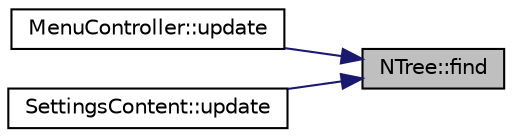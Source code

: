 digraph "NTree::find"
{
 // LATEX_PDF_SIZE
  edge [fontname="Helvetica",fontsize="10",labelfontname="Helvetica",labelfontsize="10"];
  node [fontname="Helvetica",fontsize="10",shape=record];
  rankdir="RL";
  Node1 [label="NTree::find",height=0.2,width=0.4,color="black", fillcolor="grey75", style="filled", fontcolor="black",tooltip=" "];
  Node1 -> Node2 [dir="back",color="midnightblue",fontsize="10",style="solid"];
  Node2 [label="MenuController::update",height=0.2,width=0.4,color="black", fillcolor="white", style="filled",URL="$class_menu_controller.html#a013dd12a0c8fa12a95f06ac181a63b36",tooltip=" "];
  Node1 -> Node3 [dir="back",color="midnightblue",fontsize="10",style="solid"];
  Node3 [label="SettingsContent::update",height=0.2,width=0.4,color="black", fillcolor="white", style="filled",URL="$class_settings_content.html#a1d3e739a38aff6a34d0a6371088313c6",tooltip=" "];
}
